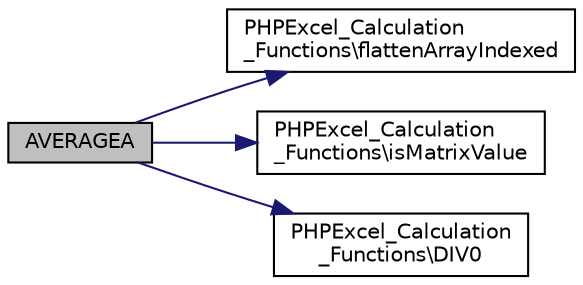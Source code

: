 digraph "AVERAGEA"
{
  edge [fontname="Helvetica",fontsize="10",labelfontname="Helvetica",labelfontsize="10"];
  node [fontname="Helvetica",fontsize="10",shape=record];
  rankdir="LR";
  Node15 [label="AVERAGEA",height=0.2,width=0.4,color="black", fillcolor="grey75", style="filled", fontcolor="black"];
  Node15 -> Node16 [color="midnightblue",fontsize="10",style="solid",fontname="Helvetica"];
  Node16 [label="PHPExcel_Calculation\l_Functions\\flattenArrayIndexed",height=0.2,width=0.4,color="black", fillcolor="white", style="filled",URL="$class_p_h_p_excel___calculation___functions.html#a2f612e5daa00e1549da5ba44112329ca"];
  Node15 -> Node17 [color="midnightblue",fontsize="10",style="solid",fontname="Helvetica"];
  Node17 [label="PHPExcel_Calculation\l_Functions\\isMatrixValue",height=0.2,width=0.4,color="black", fillcolor="white", style="filled",URL="$class_p_h_p_excel___calculation___functions.html#afd0dfd012a0eff1f454d4c9ebfb1fd95"];
  Node15 -> Node18 [color="midnightblue",fontsize="10",style="solid",fontname="Helvetica"];
  Node18 [label="PHPExcel_Calculation\l_Functions\\DIV0",height=0.2,width=0.4,color="black", fillcolor="white", style="filled",URL="$class_p_h_p_excel___calculation___functions.html#afbbf614e7e549a2baf4a57ca1aa14b52"];
}
